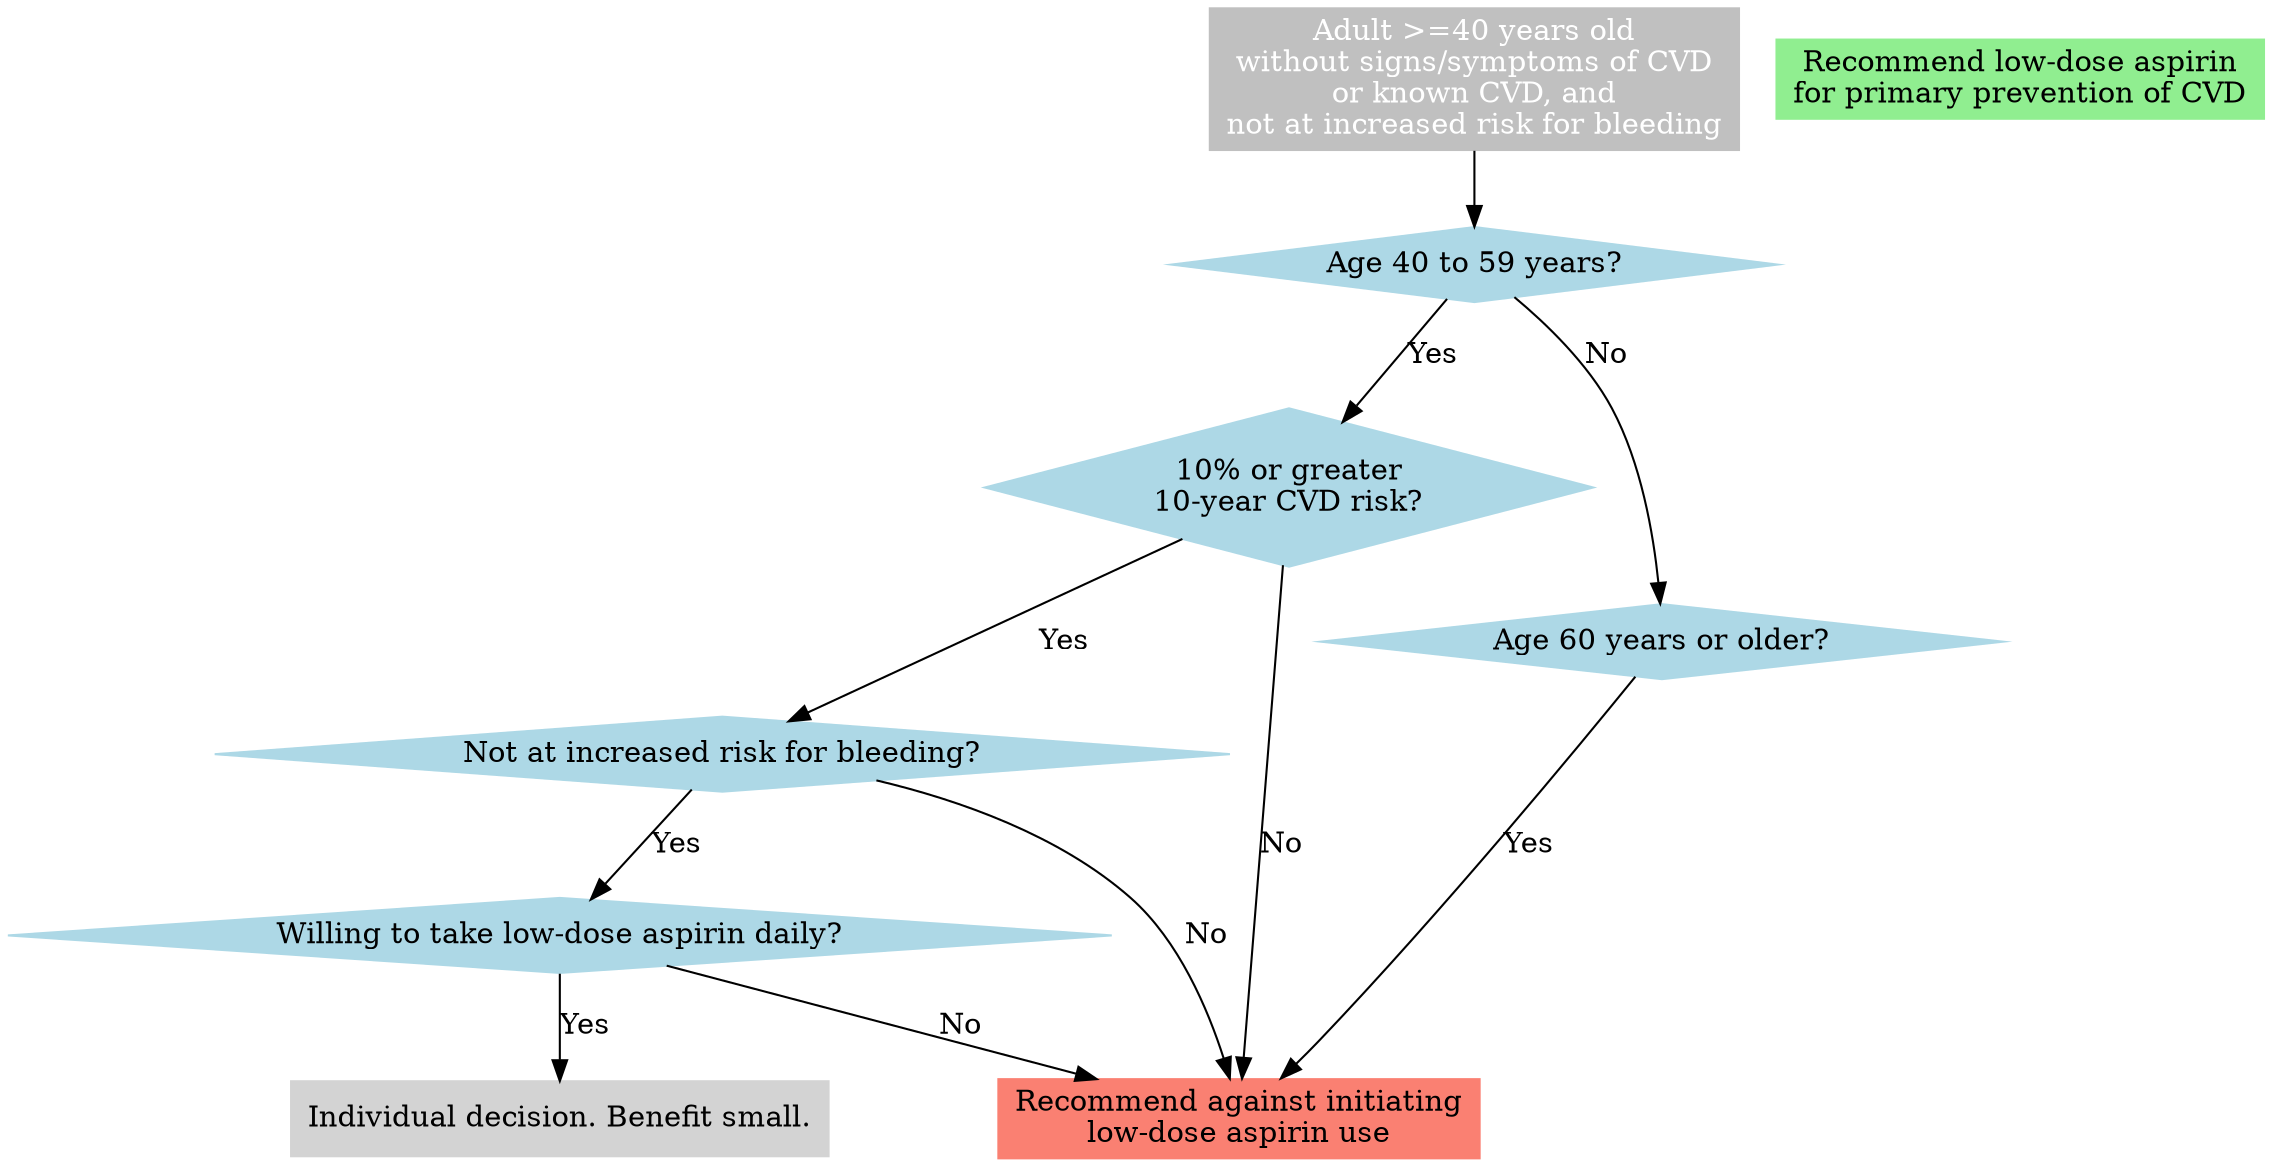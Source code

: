 digraph G {
    rankdir=TB
    node [shape=diamond, style=filled, color=lightblue, fontcolor=black];

    start [label="Adult >=40 years old\nwithout signs/symptoms of CVD\nor known CVD, and\nnot at increased risk for bleeding", shape=box, style=filled, color=gray, fontcolor=white];
    age4060 [label="Age 40 to 59 years?"];
    cvdRisk10 [label="10% or greater\n10-year CVD risk?"];
    notIncreasedBleedingRisk [label="Not at increased risk for bleeding?"];
    dailyAspirinWillingness [label="Willing to take low-dose aspirin daily?"];
    age60Plus [label="Age 60 years or older?"];

    dailyLowDoseRecommendation [label="Recommend low-dose aspirin\nfor primary prevention of CVD", shape=box, style=filled, color=lightgreen, fontcolor=black];
    noAspirinUse [label="Recommend against initiating\nlow-dose aspirin use", shape=box, style=filled, color=salmon, fontcolor=black];
    individualDecision [label="Individual decision. Benefit small.", shape=box, style=filled, color=lightgray, fontcolor=black];

    start -> age4060
    age4060 -> cvdRisk10 [label="Yes"]
    cvdRisk10 -> notIncreasedBleedingRisk[label="Yes"]
    notIncreasedBleedingRisk -> dailyAspirinWillingness[label="Yes"]
    dailyAspirinWillingness -> individualDecision[label="Yes"]
    notIncreasedBleedingRisk -> noAspirinUse[label="No"]
    dailyAspirinWillingness -> noAspirinUse[label="No"]
    
    age4060 -> age60Plus[label="No"]
    cvdRisk10 -> noAspirinUse[label="No"]
    age60Plus -> noAspirinUse[label="Yes"]
}